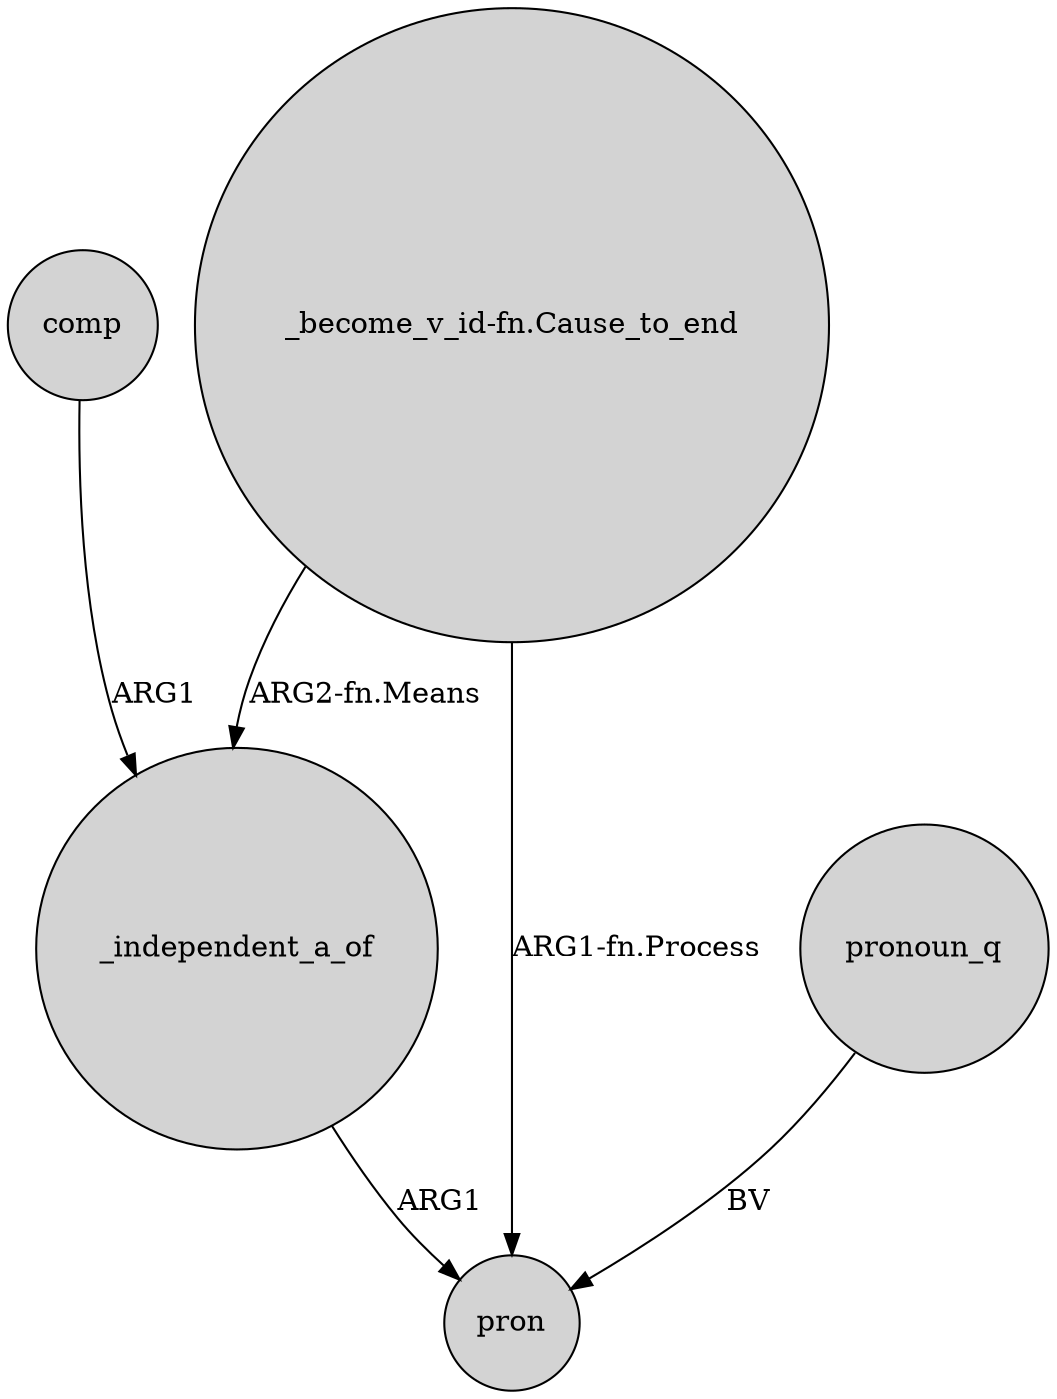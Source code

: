 digraph {
	node [shape=circle style=filled]
	comp -> _independent_a_of [label=ARG1]
	"_become_v_id-fn.Cause_to_end" -> _independent_a_of [label="ARG2-fn.Means"]
	_independent_a_of -> pron [label=ARG1]
	pronoun_q -> pron [label=BV]
	"_become_v_id-fn.Cause_to_end" -> pron [label="ARG1-fn.Process"]
}
